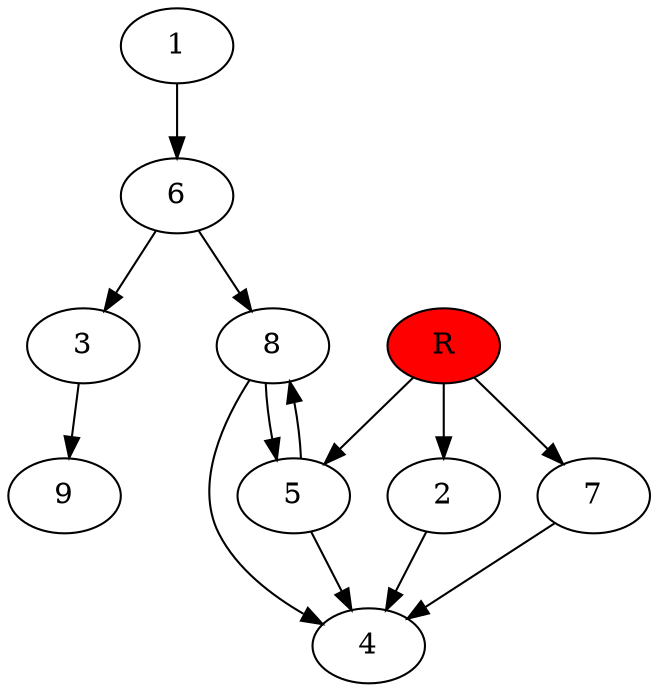 digraph prb42021 {
	1
	2
	3
	4
	5
	6
	7
	8
	R [fillcolor="#ff0000" style=filled]
	1 -> 6
	2 -> 4
	3 -> 9
	5 -> 4
	5 -> 8
	6 -> 3
	6 -> 8
	7 -> 4
	8 -> 4
	8 -> 5
	R -> 2
	R -> 5
	R -> 7
}
